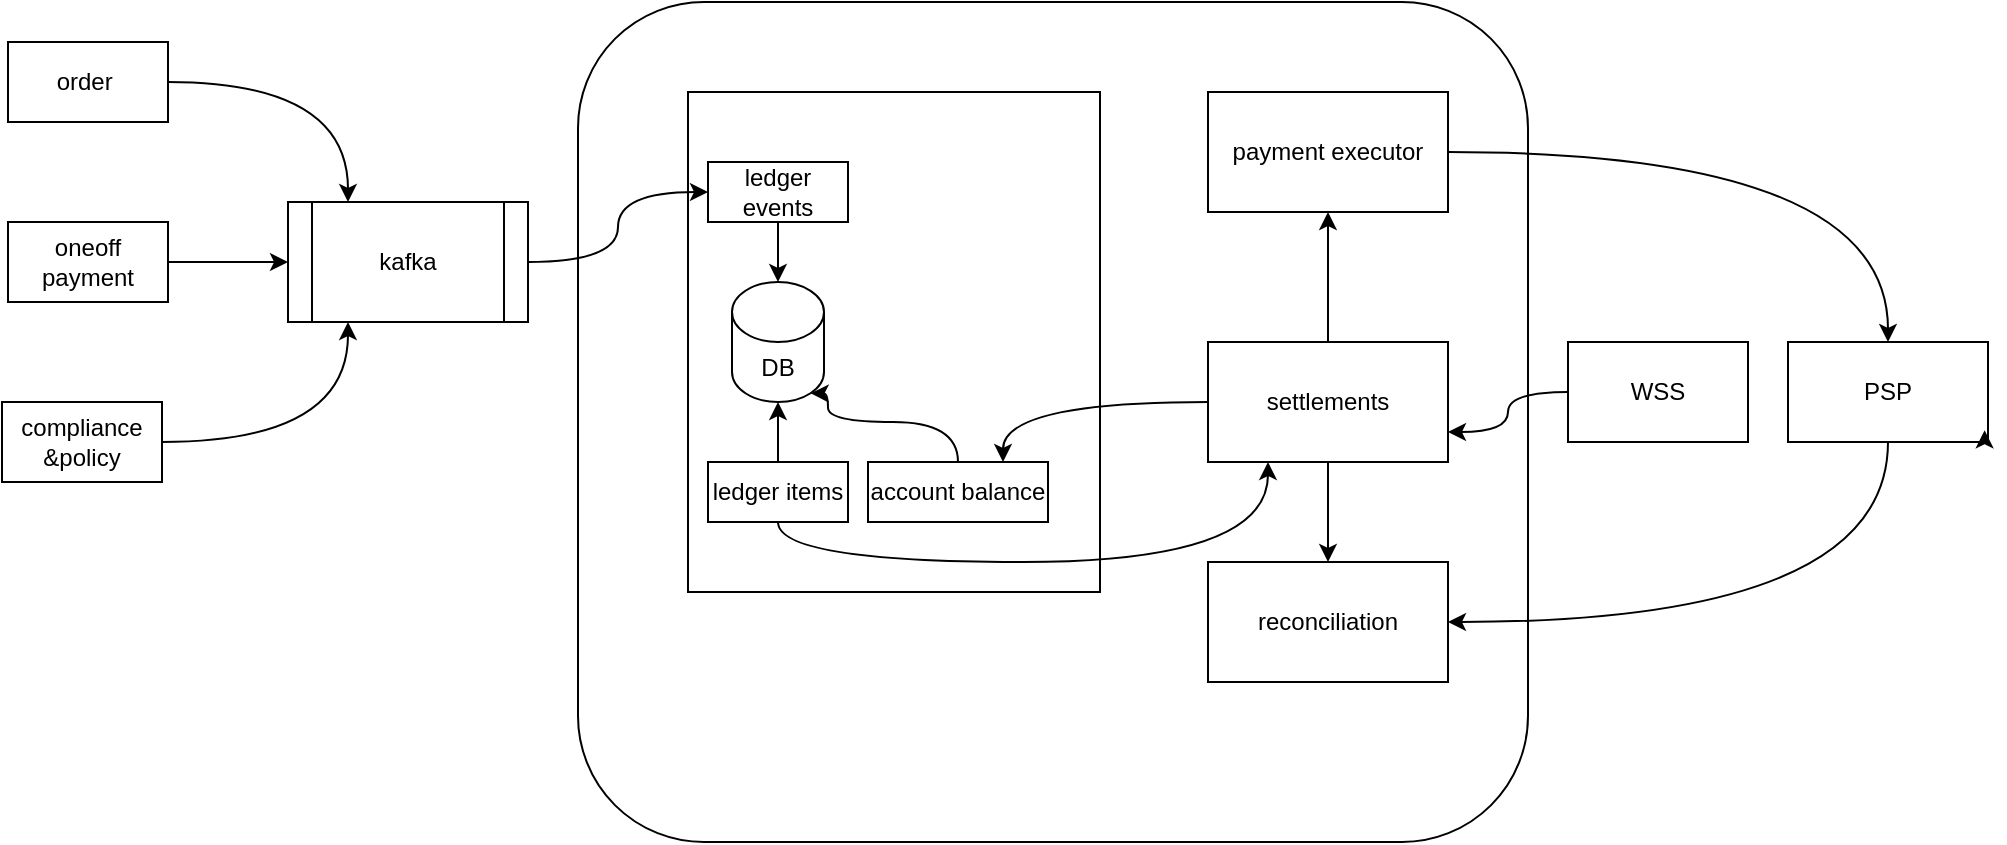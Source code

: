 <mxfile version="24.5.1" type="github">
  <diagram name="第 1 页" id="Tjj0Gw6cEEbuzVq7ozwl">
    <mxGraphModel dx="1292" dy="696" grid="1" gridSize="10" guides="1" tooltips="1" connect="1" arrows="1" fold="1" page="1" pageScale="1" pageWidth="827" pageHeight="1169" math="0" shadow="0">
      <root>
        <mxCell id="0" />
        <mxCell id="1" parent="0" />
        <mxCell id="tCL9pGfHDjhL4Tg0k35k-12" style="edgeStyle=orthogonalEdgeStyle;rounded=0;orthogonalLoop=1;jettySize=auto;html=1;exitX=1;exitY=0.5;exitDx=0;exitDy=0;entryX=0.25;entryY=0;entryDx=0;entryDy=0;curved=1;" edge="1" parent="1" source="tCL9pGfHDjhL4Tg0k35k-1" target="tCL9pGfHDjhL4Tg0k35k-4">
          <mxGeometry relative="1" as="geometry" />
        </mxCell>
        <mxCell id="tCL9pGfHDjhL4Tg0k35k-1" value="order&amp;nbsp;" style="rounded=0;whiteSpace=wrap;html=1;" vertex="1" parent="1">
          <mxGeometry x="80" y="160" width="80" height="40" as="geometry" />
        </mxCell>
        <mxCell id="tCL9pGfHDjhL4Tg0k35k-13" style="edgeStyle=orthogonalEdgeStyle;rounded=0;orthogonalLoop=1;jettySize=auto;html=1;exitX=1;exitY=0.5;exitDx=0;exitDy=0;entryX=0;entryY=0.5;entryDx=0;entryDy=0;" edge="1" parent="1" source="tCL9pGfHDjhL4Tg0k35k-2" target="tCL9pGfHDjhL4Tg0k35k-4">
          <mxGeometry relative="1" as="geometry" />
        </mxCell>
        <mxCell id="tCL9pGfHDjhL4Tg0k35k-2" value="oneoff payment" style="rounded=0;whiteSpace=wrap;html=1;" vertex="1" parent="1">
          <mxGeometry x="80" y="250" width="80" height="40" as="geometry" />
        </mxCell>
        <mxCell id="tCL9pGfHDjhL4Tg0k35k-14" style="edgeStyle=orthogonalEdgeStyle;rounded=0;orthogonalLoop=1;jettySize=auto;html=1;exitX=1;exitY=0.5;exitDx=0;exitDy=0;entryX=0.25;entryY=1;entryDx=0;entryDy=0;curved=1;" edge="1" parent="1" source="tCL9pGfHDjhL4Tg0k35k-3" target="tCL9pGfHDjhL4Tg0k35k-4">
          <mxGeometry relative="1" as="geometry" />
        </mxCell>
        <mxCell id="tCL9pGfHDjhL4Tg0k35k-3" value="compliance&lt;div&gt;&amp;amp;policy&lt;/div&gt;" style="rounded=0;whiteSpace=wrap;html=1;" vertex="1" parent="1">
          <mxGeometry x="77" y="340" width="80" height="40" as="geometry" />
        </mxCell>
        <mxCell id="tCL9pGfHDjhL4Tg0k35k-4" value="kafka" style="shape=process;whiteSpace=wrap;html=1;backgroundOutline=1;" vertex="1" parent="1">
          <mxGeometry x="220" y="240" width="120" height="60" as="geometry" />
        </mxCell>
        <mxCell id="tCL9pGfHDjhL4Tg0k35k-5" value="" style="rounded=1;whiteSpace=wrap;html=1;" vertex="1" parent="1">
          <mxGeometry x="365" y="140" width="475" height="420" as="geometry" />
        </mxCell>
        <mxCell id="tCL9pGfHDjhL4Tg0k35k-6" value="" style="rounded=0;whiteSpace=wrap;html=1;" vertex="1" parent="1">
          <mxGeometry x="420" y="185" width="206" height="250" as="geometry" />
        </mxCell>
        <mxCell id="tCL9pGfHDjhL4Tg0k35k-34" style="edgeStyle=orthogonalEdgeStyle;rounded=0;orthogonalLoop=1;jettySize=auto;html=1;exitX=1;exitY=0.5;exitDx=0;exitDy=0;curved=1;" edge="1" parent="1" source="tCL9pGfHDjhL4Tg0k35k-7" target="tCL9pGfHDjhL4Tg0k35k-11">
          <mxGeometry relative="1" as="geometry" />
        </mxCell>
        <mxCell id="tCL9pGfHDjhL4Tg0k35k-7" value="payment executor" style="rounded=0;whiteSpace=wrap;html=1;" vertex="1" parent="1">
          <mxGeometry x="680" y="185" width="120" height="60" as="geometry" />
        </mxCell>
        <mxCell id="tCL9pGfHDjhL4Tg0k35k-8" value="account balance" style="rounded=0;whiteSpace=wrap;html=1;" vertex="1" parent="1">
          <mxGeometry x="510" y="370" width="90" height="30" as="geometry" />
        </mxCell>
        <mxCell id="tCL9pGfHDjhL4Tg0k35k-33" style="edgeStyle=orthogonalEdgeStyle;rounded=0;orthogonalLoop=1;jettySize=auto;html=1;exitX=0.5;exitY=0;exitDx=0;exitDy=0;entryX=0.5;entryY=1;entryDx=0;entryDy=0;" edge="1" parent="1" source="tCL9pGfHDjhL4Tg0k35k-9" target="tCL9pGfHDjhL4Tg0k35k-7">
          <mxGeometry relative="1" as="geometry" />
        </mxCell>
        <mxCell id="tCL9pGfHDjhL4Tg0k35k-35" style="edgeStyle=orthogonalEdgeStyle;rounded=0;orthogonalLoop=1;jettySize=auto;html=1;exitX=0.5;exitY=1;exitDx=0;exitDy=0;entryX=0.5;entryY=0;entryDx=0;entryDy=0;" edge="1" parent="1" source="tCL9pGfHDjhL4Tg0k35k-9" target="tCL9pGfHDjhL4Tg0k35k-10">
          <mxGeometry relative="1" as="geometry" />
        </mxCell>
        <mxCell id="tCL9pGfHDjhL4Tg0k35k-43" style="edgeStyle=orthogonalEdgeStyle;rounded=0;orthogonalLoop=1;jettySize=auto;html=1;exitX=0;exitY=0.5;exitDx=0;exitDy=0;entryX=0.75;entryY=0;entryDx=0;entryDy=0;curved=1;" edge="1" parent="1" source="tCL9pGfHDjhL4Tg0k35k-9" target="tCL9pGfHDjhL4Tg0k35k-8">
          <mxGeometry relative="1" as="geometry" />
        </mxCell>
        <mxCell id="tCL9pGfHDjhL4Tg0k35k-9" value="settlements" style="rounded=0;whiteSpace=wrap;html=1;" vertex="1" parent="1">
          <mxGeometry x="680" y="310" width="120" height="60" as="geometry" />
        </mxCell>
        <mxCell id="tCL9pGfHDjhL4Tg0k35k-10" value="reconciliation" style="rounded=0;whiteSpace=wrap;html=1;" vertex="1" parent="1">
          <mxGeometry x="680" y="420" width="120" height="60" as="geometry" />
        </mxCell>
        <mxCell id="tCL9pGfHDjhL4Tg0k35k-36" style="edgeStyle=orthogonalEdgeStyle;rounded=0;orthogonalLoop=1;jettySize=auto;html=1;exitX=0.5;exitY=1;exitDx=0;exitDy=0;entryX=1;entryY=0.5;entryDx=0;entryDy=0;curved=1;" edge="1" parent="1" source="tCL9pGfHDjhL4Tg0k35k-11" target="tCL9pGfHDjhL4Tg0k35k-10">
          <mxGeometry relative="1" as="geometry" />
        </mxCell>
        <mxCell id="tCL9pGfHDjhL4Tg0k35k-11" value="PSP" style="rounded=0;whiteSpace=wrap;html=1;" vertex="1" parent="1">
          <mxGeometry x="970" y="310" width="100" height="50" as="geometry" />
        </mxCell>
        <mxCell id="tCL9pGfHDjhL4Tg0k35k-16" value="ledger events" style="rounded=0;whiteSpace=wrap;html=1;" vertex="1" parent="1">
          <mxGeometry x="430" y="220" width="70" height="30" as="geometry" />
        </mxCell>
        <mxCell id="tCL9pGfHDjhL4Tg0k35k-17" style="edgeStyle=orthogonalEdgeStyle;rounded=0;orthogonalLoop=1;jettySize=auto;html=1;exitX=1;exitY=0.5;exitDx=0;exitDy=0;entryX=0;entryY=0.5;entryDx=0;entryDy=0;curved=1;" edge="1" parent="1" source="tCL9pGfHDjhL4Tg0k35k-4" target="tCL9pGfHDjhL4Tg0k35k-16">
          <mxGeometry relative="1" as="geometry" />
        </mxCell>
        <mxCell id="tCL9pGfHDjhL4Tg0k35k-22" style="edgeStyle=orthogonalEdgeStyle;rounded=0;orthogonalLoop=1;jettySize=auto;html=1;exitX=0.5;exitY=0;exitDx=0;exitDy=0;" edge="1" parent="1" source="tCL9pGfHDjhL4Tg0k35k-18" target="tCL9pGfHDjhL4Tg0k35k-19">
          <mxGeometry relative="1" as="geometry" />
        </mxCell>
        <mxCell id="tCL9pGfHDjhL4Tg0k35k-42" style="edgeStyle=orthogonalEdgeStyle;rounded=0;orthogonalLoop=1;jettySize=auto;html=1;exitX=0.5;exitY=1;exitDx=0;exitDy=0;entryX=0.25;entryY=1;entryDx=0;entryDy=0;curved=1;" edge="1" parent="1" source="tCL9pGfHDjhL4Tg0k35k-18" target="tCL9pGfHDjhL4Tg0k35k-9">
          <mxGeometry relative="1" as="geometry" />
        </mxCell>
        <mxCell id="tCL9pGfHDjhL4Tg0k35k-18" value="&lt;div&gt;&lt;div&gt;ledger items&lt;/div&gt;&lt;/div&gt;" style="rounded=0;whiteSpace=wrap;html=1;" vertex="1" parent="1">
          <mxGeometry x="430" y="370" width="70" height="30" as="geometry" />
        </mxCell>
        <mxCell id="tCL9pGfHDjhL4Tg0k35k-19" value="DB" style="shape=cylinder3;whiteSpace=wrap;html=1;boundedLbl=1;backgroundOutline=1;size=15;" vertex="1" parent="1">
          <mxGeometry x="442" y="280" width="46" height="60" as="geometry" />
        </mxCell>
        <mxCell id="tCL9pGfHDjhL4Tg0k35k-21" style="edgeStyle=orthogonalEdgeStyle;rounded=0;orthogonalLoop=1;jettySize=auto;html=1;exitX=0.5;exitY=1;exitDx=0;exitDy=0;entryX=0.5;entryY=0;entryDx=0;entryDy=0;entryPerimeter=0;" edge="1" parent="1" source="tCL9pGfHDjhL4Tg0k35k-16" target="tCL9pGfHDjhL4Tg0k35k-19">
          <mxGeometry relative="1" as="geometry" />
        </mxCell>
        <mxCell id="tCL9pGfHDjhL4Tg0k35k-24" style="edgeStyle=orthogonalEdgeStyle;rounded=0;orthogonalLoop=1;jettySize=auto;html=1;exitX=0.5;exitY=0;exitDx=0;exitDy=0;entryX=0.855;entryY=1;entryDx=0;entryDy=-4.35;entryPerimeter=0;curved=1;" edge="1" parent="1" source="tCL9pGfHDjhL4Tg0k35k-8" target="tCL9pGfHDjhL4Tg0k35k-19">
          <mxGeometry relative="1" as="geometry">
            <Array as="points">
              <mxPoint x="555" y="350" />
              <mxPoint x="490" y="350" />
              <mxPoint x="490" y="336" />
            </Array>
          </mxGeometry>
        </mxCell>
        <mxCell id="tCL9pGfHDjhL4Tg0k35k-29" style="edgeStyle=orthogonalEdgeStyle;rounded=0;orthogonalLoop=1;jettySize=auto;html=1;exitX=0.5;exitY=1;exitDx=0;exitDy=0;" edge="1" parent="1" source="tCL9pGfHDjhL4Tg0k35k-11" target="tCL9pGfHDjhL4Tg0k35k-11">
          <mxGeometry relative="1" as="geometry" />
        </mxCell>
        <mxCell id="tCL9pGfHDjhL4Tg0k35k-31" style="edgeStyle=orthogonalEdgeStyle;rounded=0;orthogonalLoop=1;jettySize=auto;html=1;exitX=1;exitY=1;exitDx=0;exitDy=0;entryX=0.983;entryY=0.883;entryDx=0;entryDy=0;entryPerimeter=0;" edge="1" parent="1" source="tCL9pGfHDjhL4Tg0k35k-11" target="tCL9pGfHDjhL4Tg0k35k-11">
          <mxGeometry relative="1" as="geometry" />
        </mxCell>
        <mxCell id="tCL9pGfHDjhL4Tg0k35k-39" style="edgeStyle=orthogonalEdgeStyle;rounded=0;orthogonalLoop=1;jettySize=auto;html=1;exitX=0;exitY=0.5;exitDx=0;exitDy=0;entryX=1;entryY=0.75;entryDx=0;entryDy=0;curved=1;" edge="1" parent="1" source="tCL9pGfHDjhL4Tg0k35k-37" target="tCL9pGfHDjhL4Tg0k35k-9">
          <mxGeometry relative="1" as="geometry" />
        </mxCell>
        <mxCell id="tCL9pGfHDjhL4Tg0k35k-37" value="WSS" style="rounded=0;whiteSpace=wrap;html=1;" vertex="1" parent="1">
          <mxGeometry x="860" y="310" width="90" height="50" as="geometry" />
        </mxCell>
      </root>
    </mxGraphModel>
  </diagram>
</mxfile>

